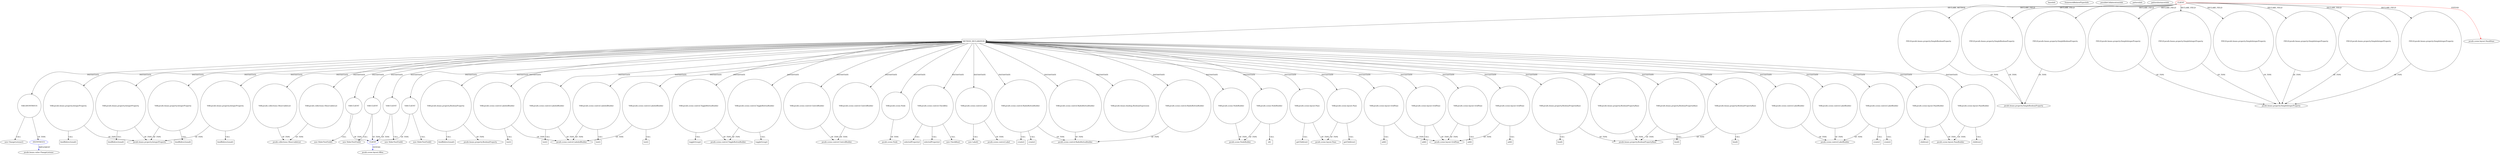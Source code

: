 digraph {
baseInfo[graphId=2595,category="pattern",isAnonymous=false,possibleRelation=true]
frameworkRelatedTypesInfo[0="javafx.scene.layout.StackPane"]
possibleCollaborationsInfo[0="2595~INSTANTIATION-CLIENT_METHOD_DECLARATION-~javafx.scene.layout.StackPane ~javafx.beans.value.ChangeListener ~false~true",1="2595~INSTANTIATION-CLIENT_METHOD_DECLARATION-INSTANTIATION-CLIENT_METHOD_DECLARATION-INSTANTIATION-CLIENT_METHOD_DECLARATION-INSTANTIATION-CLIENT_METHOD_DECLARATION-~javafx.scene.layout.StackPane ~javafx.scene.layout.HBox ~false~false"]
patternInfo[frequency=2.0,patternRootClient=0]
patternInstancesInfo[0="SaiPradeepDandem-javafx2-gradient-builder~/SaiPradeepDandem-javafx2-gradient-builder/javafx2-gradient-builder-master/src/main/java/com/javafx/gradientbuilder/application/RadialSettingsLayout.java~RadialSettingsLayout~1170",1="SaiPradeepDandem-javafx2-gradient-builder~/SaiPradeepDandem-javafx2-gradient-builder/javafx2-gradient-builder-master/src/main/java/com/javafx/gradientbuilder/application/LinearSettingsLayout.java~LinearSettingsLayout~1172"]
155[label="new SliderTextField()",vertexType="CONSTRUCTOR_CALL",isFrameworkType=false]
156[label="VAR:CLIENT",vertexType="VARIABLE_EXPRESION",isFrameworkType=false,shape=circle]
56[label="METHOD_DECLARATION",vertexType="CLIENT_METHOD_DECLARATION",isFrameworkType=false,shape=box]
0[label="CLIENT",vertexType="ROOT_CLIENT_CLASS_DECLARATION",isFrameworkType=false,color=red]
99[label="VAR:javafx.scene.NodeBuilder",vertexType="VARIABLE_EXPRESION",isFrameworkType=false,shape=circle]
292[label="VAR:javafx.scene.NodeBuilder",vertexType="VARIABLE_EXPRESION",isFrameworkType=false,shape=circle]
93[label="VAR:javafx.scene.layout.Pane",vertexType="VARIABLE_EXPRESION",isFrameworkType=false,shape=circle]
322[label="VAR:javafx.scene.layout.Pane",vertexType="VARIABLE_EXPRESION",isFrameworkType=false,shape=circle]
426[label="VAR:javafx.scene.layout.GridPane",vertexType="VARIABLE_EXPRESION",isFrameworkType=false,shape=circle]
206[label="VAR:javafx.scene.layout.GridPane",vertexType="VARIABLE_EXPRESION",isFrameworkType=false,shape=circle]
241[label="VAR:javafx.scene.layout.GridPane",vertexType="VARIABLE_EXPRESION",isFrameworkType=false,shape=circle]
178[label="VAR:javafx.scene.layout.GridPane",vertexType="VARIABLE_EXPRESION",isFrameworkType=false,shape=circle]
158[label="VAR:javafx.beans.property.BooleanPropertyBase",vertexType="VARIABLE_EXPRESION",isFrameworkType=false,shape=circle]
124[label="VAR:javafx.beans.property.BooleanPropertyBase",vertexType="VARIABLE_EXPRESION",isFrameworkType=false,shape=circle]
328[label="VAR:javafx.beans.property.BooleanPropertyBase",vertexType="VARIABLE_EXPRESION",isFrameworkType=false,shape=circle]
224[label="VAR:javafx.beans.property.BooleanPropertyBase",vertexType="VARIABLE_EXPRESION",isFrameworkType=false,shape=circle]
12[label="FIELD:javafx.beans.property.SimpleBooleanProperty",vertexType="FIELD_DECLARATION",isFrameworkType=false,shape=circle]
14[label="FIELD:javafx.beans.property.SimpleBooleanProperty",vertexType="FIELD_DECLARATION",isFrameworkType=false,shape=circle]
10[label="FIELD:javafx.beans.property.SimpleBooleanProperty",vertexType="FIELD_DECLARATION",isFrameworkType=false,shape=circle]
96[label="VAR:javafx.scene.control.LabelBuilder",vertexType="VARIABLE_EXPRESION",isFrameworkType=false,shape=circle]
57[label="VAR:javafx.scene.control.LabelBuilder",vertexType="VARIABLE_EXPRESION",isFrameworkType=false,shape=circle]
66[label="VAR:javafx.scene.control.LabelBuilder",vertexType="VARIABLE_EXPRESION",isFrameworkType=false,shape=circle]
427[label="add()",vertexType="INSIDE_CALL",isFrameworkType=false,shape=box]
179[label="add()",vertexType="INSIDE_CALL",isFrameworkType=false,shape=box]
242[label="add()",vertexType="INSIDE_CALL",isFrameworkType=false,shape=box]
207[label="add()",vertexType="INSIDE_CALL",isFrameworkType=false,shape=box]
351[label="VAR:javafx.scene.layout.PaneBuilder",vertexType="VARIABLE_EXPRESION",isFrameworkType=false,shape=circle]
352[label="children()",vertexType="INSIDE_CALL",isFrameworkType=false,shape=box]
432[label="VAR:javafx.scene.layout.PaneBuilder",vertexType="VARIABLE_EXPRESION",isFrameworkType=false,shape=circle]
433[label="children()",vertexType="INSIDE_CALL",isFrameworkType=false,shape=box]
319[label="VAR:ANONYMOUS",vertexType="VARIABLE_EXPRESION",isFrameworkType=false,shape=circle]
62[label="javafx.scene.NodeBuilder",vertexType="FRAMEWORK_CLASS_TYPE",isFrameworkType=false]
95[label="javafx.scene.layout.Pane",vertexType="FRAMEWORK_CLASS_TYPE",isFrameworkType=false]
293[label="id()",vertexType="INSIDE_CALL",isFrameworkType=false,shape=box]
253[label="VAR:javafx.beans.property.IntegerProperty",vertexType="VARIABLE_EXPRESION",isFrameworkType=false,shape=circle]
134[label="javafx.beans.property.IntegerProperty",vertexType="FRAMEWORK_CLASS_TYPE",isFrameworkType=false]
254[label="bindBidirectional()",vertexType="INSIDE_CALL",isFrameworkType=false,shape=box]
166[label="VAR:javafx.beans.property.IntegerProperty",vertexType="VARIABLE_EXPRESION",isFrameworkType=false,shape=circle]
167[label="bindBidirectional()",vertexType="INSIDE_CALL",isFrameworkType=false,shape=box]
232[label="VAR:javafx.beans.property.IntegerProperty",vertexType="VARIABLE_EXPRESION",isFrameworkType=false,shape=circle]
233[label="bindBidirectional()",vertexType="INSIDE_CALL",isFrameworkType=false,shape=box]
132[label="VAR:javafx.beans.property.IntegerProperty",vertexType="VARIABLE_EXPRESION",isFrameworkType=false,shape=circle]
133[label="bindBidirectional()",vertexType="INSIDE_CALL",isFrameworkType=false,shape=box]
90[label="VAR:javafx.collections.ObservableList",vertexType="VARIABLE_EXPRESION",isFrameworkType=false,shape=circle]
107[label="VAR:javafx.collections.ObservableList",vertexType="VARIABLE_EXPRESION",isFrameworkType=false,shape=circle]
4[label="FIELD:javafx.beans.property.SimpleIntegerProperty",vertexType="FIELD_DECLARATION",isFrameworkType=false,shape=circle]
2[label="FIELD:javafx.beans.property.SimpleIntegerProperty",vertexType="FIELD_DECLARATION",isFrameworkType=false,shape=circle]
6[label="FIELD:javafx.beans.property.SimpleIntegerProperty",vertexType="FIELD_DECLARATION",isFrameworkType=false,shape=circle]
18[label="FIELD:javafx.beans.property.SimpleIntegerProperty",vertexType="FIELD_DECLARATION",isFrameworkType=false,shape=circle]
20[label="FIELD:javafx.beans.property.SimpleIntegerProperty",vertexType="FIELD_DECLARATION",isFrameworkType=false,shape=circle]
8[label="FIELD:javafx.beans.property.SimpleIntegerProperty",vertexType="FIELD_DECLARATION",isFrameworkType=false,shape=circle]
126[label="javafx.beans.property.BooleanPropertyBase",vertexType="FRAMEWORK_CLASS_TYPE",isFrameworkType=false]
11[label="javafx.beans.property.SimpleBooleanProperty",vertexType="FRAMEWORK_CLASS_TYPE",isFrameworkType=false]
320[label="ANONYMOUS",vertexType="REFERENCE_ANONYMOUS_DECLARATION",isFrameworkType=false,color=blue]
59[label="javafx.scene.control.LabelBuilder",vertexType="FRAMEWORK_CLASS_TYPE",isFrameworkType=false]
222[label="VAR:CLIENT",vertexType="VARIABLE_EXPRESION",isFrameworkType=false,shape=circle]
245[label="VAR:CLIENT",vertexType="VARIABLE_EXPRESION",isFrameworkType=false,shape=circle]
121[label="VAR:CLIENT",vertexType="VARIABLE_EXPRESION",isFrameworkType=false,shape=circle]
92[label="javafx.collections.ObservableList",vertexType="FRAMEWORK_INTERFACE_TYPE",isFrameworkType=false]
3[label="javafx.beans.property.SimpleIntegerProperty",vertexType="FRAMEWORK_CLASS_TYPE",isFrameworkType=false]
244[label="new SliderTextField()",vertexType="CONSTRUCTOR_CALL",isFrameworkType=false]
120[label="new SliderTextField()",vertexType="CONSTRUCTOR_CALL",isFrameworkType=false]
221[label="new SliderTextField()",vertexType="CONSTRUCTOR_CALL",isFrameworkType=false]
106[label="create()",vertexType="INSIDE_CALL",isFrameworkType=false,shape=box]
184[label="VAR:javafx.beans.property.BooleanProperty",vertexType="VARIABLE_EXPRESION",isFrameworkType=false,shape=circle]
185[label="bindBidirectional()",vertexType="INSIDE_CALL",isFrameworkType=false,shape=box]
117[label="javafx.beans.property.BooleanProperty",vertexType="FRAMEWORK_CLASS_TYPE",isFrameworkType=false]
67[label="create()",vertexType="INSIDE_CALL",isFrameworkType=false,shape=box]
323[label="getChildren()",vertexType="INSIDE_CALL",isFrameworkType=false,shape=box]
94[label="getChildren()",vertexType="INSIDE_CALL",isFrameworkType=false,shape=box]
289[label="VAR:javafx.scene.control.LabeledBuilder",vertexType="VARIABLE_EXPRESION",isFrameworkType=false,shape=circle]
65[label="javafx.scene.control.LabeledBuilder",vertexType="FRAMEWORK_CLASS_TYPE",isFrameworkType=false]
290[label="text()",vertexType="INSIDE_CALL",isFrameworkType=false,shape=box]
63[label="VAR:javafx.scene.control.LabeledBuilder",vertexType="VARIABLE_EXPRESION",isFrameworkType=false,shape=circle]
64[label="text()",vertexType="INSIDE_CALL",isFrameworkType=false,shape=box]
274[label="VAR:javafx.scene.control.LabeledBuilder",vertexType="VARIABLE_EXPRESION",isFrameworkType=false,shape=circle]
275[label="text()",vertexType="INSIDE_CALL",isFrameworkType=false,shape=box]
271[label="VAR:javafx.scene.control.ToggleButtonBuilder",vertexType="VARIABLE_EXPRESION",isFrameworkType=false,shape=circle]
273[label="javafx.scene.control.ToggleButtonBuilder",vertexType="FRAMEWORK_CLASS_TYPE",isFrameworkType=false]
272[label="toggleGroup()",vertexType="INSIDE_CALL",isFrameworkType=false,shape=box]
286[label="VAR:javafx.scene.control.ToggleButtonBuilder",vertexType="VARIABLE_EXPRESION",isFrameworkType=false,shape=circle]
287[label="toggleGroup()",vertexType="INSIDE_CALL",isFrameworkType=false,shape=box]
102[label="VAR:javafx.scene.control.LabeledBuilder",vertexType="VARIABLE_EXPRESION",isFrameworkType=false,shape=circle]
103[label="text()",vertexType="INSIDE_CALL",isFrameworkType=false,shape=box]
78[label="VAR:javafx.scene.control.ControlBuilder",vertexType="VARIABLE_EXPRESION",isFrameworkType=false,shape=circle]
77[label="javafx.scene.control.ControlBuilder",vertexType="FRAMEWORK_CLASS_TYPE",isFrameworkType=false]
75[label="VAR:javafx.scene.control.ControlBuilder",vertexType="VARIABLE_EXPRESION",isFrameworkType=false,shape=circle]
318[label="new ChangeListener()",vertexType="CONSTRUCTOR_CALL",isFrameworkType=false]
321[label="javafx.beans.value.ChangeListener",vertexType="FRAMEWORK_INTERFACE_TYPE",isFrameworkType=false]
1[label="javafx.scene.layout.StackPane",vertexType="FRAMEWORK_CLASS_TYPE",isFrameworkType=false]
137[label="javafx.scene.layout.GridPane",vertexType="FRAMEWORK_CLASS_TYPE",isFrameworkType=false]
122[label="CLIENT",vertexType="REFERENCE_CLIENT_CLASS_DECLARATION",isFrameworkType=false,color=blue]
123[label="javafx.scene.layout.HBox",vertexType="FRAMEWORK_CLASS_TYPE",isFrameworkType=false]
325[label="VAR:javafx.scene.Node",vertexType="VARIABLE_EXPRESION",isFrameworkType=false,shape=circle]
327[label="javafx.scene.Node",vertexType="FRAMEWORK_CLASS_TYPE",isFrameworkType=false]
353[label="javafx.scene.layout.PaneBuilder",vertexType="FRAMEWORK_CLASS_TYPE",isFrameworkType=false]
225[label="bind()",vertexType="INSIDE_CALL",isFrameworkType=false,shape=box]
125[label="bind()",vertexType="INSIDE_CALL",isFrameworkType=false,shape=box]
159[label="bind()",vertexType="INSIDE_CALL",isFrameworkType=false,shape=box]
367[label="VAR:javafx.scene.control.CheckBox",vertexType="VARIABLE_EXPRESION",isFrameworkType=false,shape=circle]
386[label="selectedProperty()",vertexType="INSIDE_CALL",isFrameworkType=false,shape=box]
373[label="selectedProperty()",vertexType="INSIDE_CALL",isFrameworkType=false,shape=box]
366[label="new CheckBox()",vertexType="CONSTRUCTOR_CALL",isFrameworkType=false]
176[label="VAR:javafx.scene.control.Label",vertexType="VARIABLE_EXPRESION",isFrameworkType=false,shape=circle]
143[label="javafx.scene.control.Label",vertexType="FRAMEWORK_CLASS_TYPE",isFrameworkType=false]
175[label="new Label()",vertexType="CONSTRUCTOR_CALL",isFrameworkType=false]
280[label="VAR:javafx.scene.control.RadioButtonBuilder",vertexType="VARIABLE_EXPRESION",isFrameworkType=false,shape=circle]
281[label="create()",vertexType="INSIDE_CALL",isFrameworkType=false,shape=box]
296[label="create()",vertexType="INSIDE_CALL",isFrameworkType=false,shape=box]
270[label="javafx.scene.control.RadioButtonBuilder",vertexType="FRAMEWORK_CLASS_TYPE",isFrameworkType=false]
268[label="VAR:javafx.scene.control.RadioButtonBuilder",vertexType="VARIABLE_EXPRESION",isFrameworkType=false,shape=circle]
283[label="VAR:javafx.scene.control.RadioButtonBuilder",vertexType="VARIABLE_EXPRESION",isFrameworkType=false,shape=circle]
127[label="VAR:javafx.beans.binding.BooleanExpression",vertexType="VARIABLE_EXPRESION",isFrameworkType=false,shape=circle]
56->176[label="INSTANTIATE"]
286->287[label="CALL"]
56->166[label="INSTANTIATE"]
20->3[label="OF_TYPE"]
56->127[label="INSTANTIATE"]
274->65[label="OF_TYPE"]
56->107[label="INSTANTIATE"]
56->178[label="INSTANTIATE"]
0->10[label="DECLARE_FIELD"]
56->132[label="INSTANTIATE"]
56->224[label="INSTANTIATE"]
56->367[label="INSTANTIATE"]
0->2[label="DECLARE_FIELD"]
56->271[label="INSTANTIATE"]
124->125[label="CALL"]
56->253[label="INSTANTIATE"]
56->93[label="INSTANTIATE"]
56->90[label="INSTANTIATE"]
280->270[label="OF_TYPE"]
56->328[label="INSTANTIATE"]
56->289[label="INSTANTIATE"]
56->426[label="INSTANTIATE"]
56->274[label="INSTANTIATE"]
224->225[label="CALL"]
166->167[label="CALL"]
90->92[label="OF_TYPE"]
367->373[label="CALL"]
56->241[label="INSTANTIATE"]
56->292[label="INSTANTIATE"]
292->62[label="OF_TYPE"]
206->207[label="CALL"]
241->242[label="CALL"]
56->75[label="INSTANTIATE"]
289->65[label="OF_TYPE"]
56->206[label="INSTANTIATE"]
56->245[label="INSTANTIATE"]
56->283[label="INSTANTIATE"]
99->62[label="OF_TYPE"]
0->1[label="EXTEND",color=red]
10->11[label="OF_TYPE"]
184->185[label="CALL"]
158->126[label="OF_TYPE"]
432->353[label="OF_TYPE"]
271->272[label="CALL"]
56->63[label="INSTANTIATE"]
102->103[label="CALL"]
56->158[label="INSTANTIATE"]
178->137[label="OF_TYPE"]
0->12[label="DECLARE_FIELD"]
158->159[label="CALL"]
56->222[label="INSTANTIATE"]
56->102[label="INSTANTIATE"]
56->351[label="INSTANTIATE"]
156->155[label="CALL"]
56->322[label="INSTANTIATE"]
56->57[label="INSTANTIATE"]
289->290[label="CALL"]
253->254[label="CALL"]
280->281[label="CALL"]
241->137[label="OF_TYPE"]
56->286[label="INSTANTIATE"]
222->122[label="OF_TYPE"]
56->184[label="INSTANTIATE"]
121->120[label="CALL"]
319->318[label="CALL"]
0->4[label="DECLARE_FIELD"]
56->268[label="INSTANTIATE"]
56->96[label="INSTANTIATE"]
75->77[label="OF_TYPE"]
367->366[label="CALL"]
57->59[label="OF_TYPE"]
56->121[label="INSTANTIATE"]
232->233[label="CALL"]
0->6[label="DECLARE_FIELD"]
245->122[label="OF_TYPE"]
0->56[label="DECLARE_METHOD"]
292->293[label="CALL"]
0->14[label="DECLARE_FIELD"]
245->244[label="CALL"]
184->117[label="OF_TYPE"]
102->65[label="OF_TYPE"]
8->3[label="OF_TYPE"]
268->270[label="OF_TYPE"]
426->137[label="OF_TYPE"]
232->134[label="OF_TYPE"]
56->432[label="INSTANTIATE"]
286->273[label="OF_TYPE"]
93->95[label="OF_TYPE"]
66->59[label="OF_TYPE"]
432->433[label="CALL"]
178->179[label="CALL"]
56->325[label="INSTANTIATE"]
206->137[label="OF_TYPE"]
351->352[label="CALL"]
351->353[label="OF_TYPE"]
122->123[label="EXTEND",color=blue]
56->319[label="INSTANTIATE"]
6->3[label="OF_TYPE"]
322->95[label="OF_TYPE"]
222->221[label="CALL"]
56->99[label="INSTANTIATE"]
283->270[label="OF_TYPE"]
132->134[label="OF_TYPE"]
132->133[label="CALL"]
0->20[label="DECLARE_FIELD"]
63->64[label="CALL"]
4->3[label="OF_TYPE"]
253->134[label="OF_TYPE"]
322->323[label="CALL"]
280->296[label="CALL"]
107->92[label="OF_TYPE"]
56->124[label="INSTANTIATE"]
426->427[label="CALL"]
274->275[label="CALL"]
0->8[label="DECLARE_FIELD"]
93->94[label="CALL"]
367->386[label="CALL"]
124->126[label="OF_TYPE"]
78->77[label="OF_TYPE"]
2->3[label="OF_TYPE"]
176->143[label="OF_TYPE"]
56->232[label="INSTANTIATE"]
56->156[label="INSTANTIATE"]
56->280[label="INSTANTIATE"]
121->122[label="OF_TYPE"]
271->273[label="OF_TYPE"]
319->320[label="OF_TYPE"]
176->175[label="CALL"]
56->66[label="INSTANTIATE"]
328->126[label="OF_TYPE"]
56->78[label="INSTANTIATE"]
0->18[label="DECLARE_FIELD"]
14->11[label="OF_TYPE"]
156->122[label="OF_TYPE"]
96->59[label="OF_TYPE"]
63->65[label="OF_TYPE"]
12->11[label="OF_TYPE"]
325->327[label="OF_TYPE"]
320->321[label="IMPLEMENT",color=blue]
66->67[label="CALL"]
66->106[label="CALL"]
166->134[label="OF_TYPE"]
224->126[label="OF_TYPE"]
18->3[label="OF_TYPE"]
}
